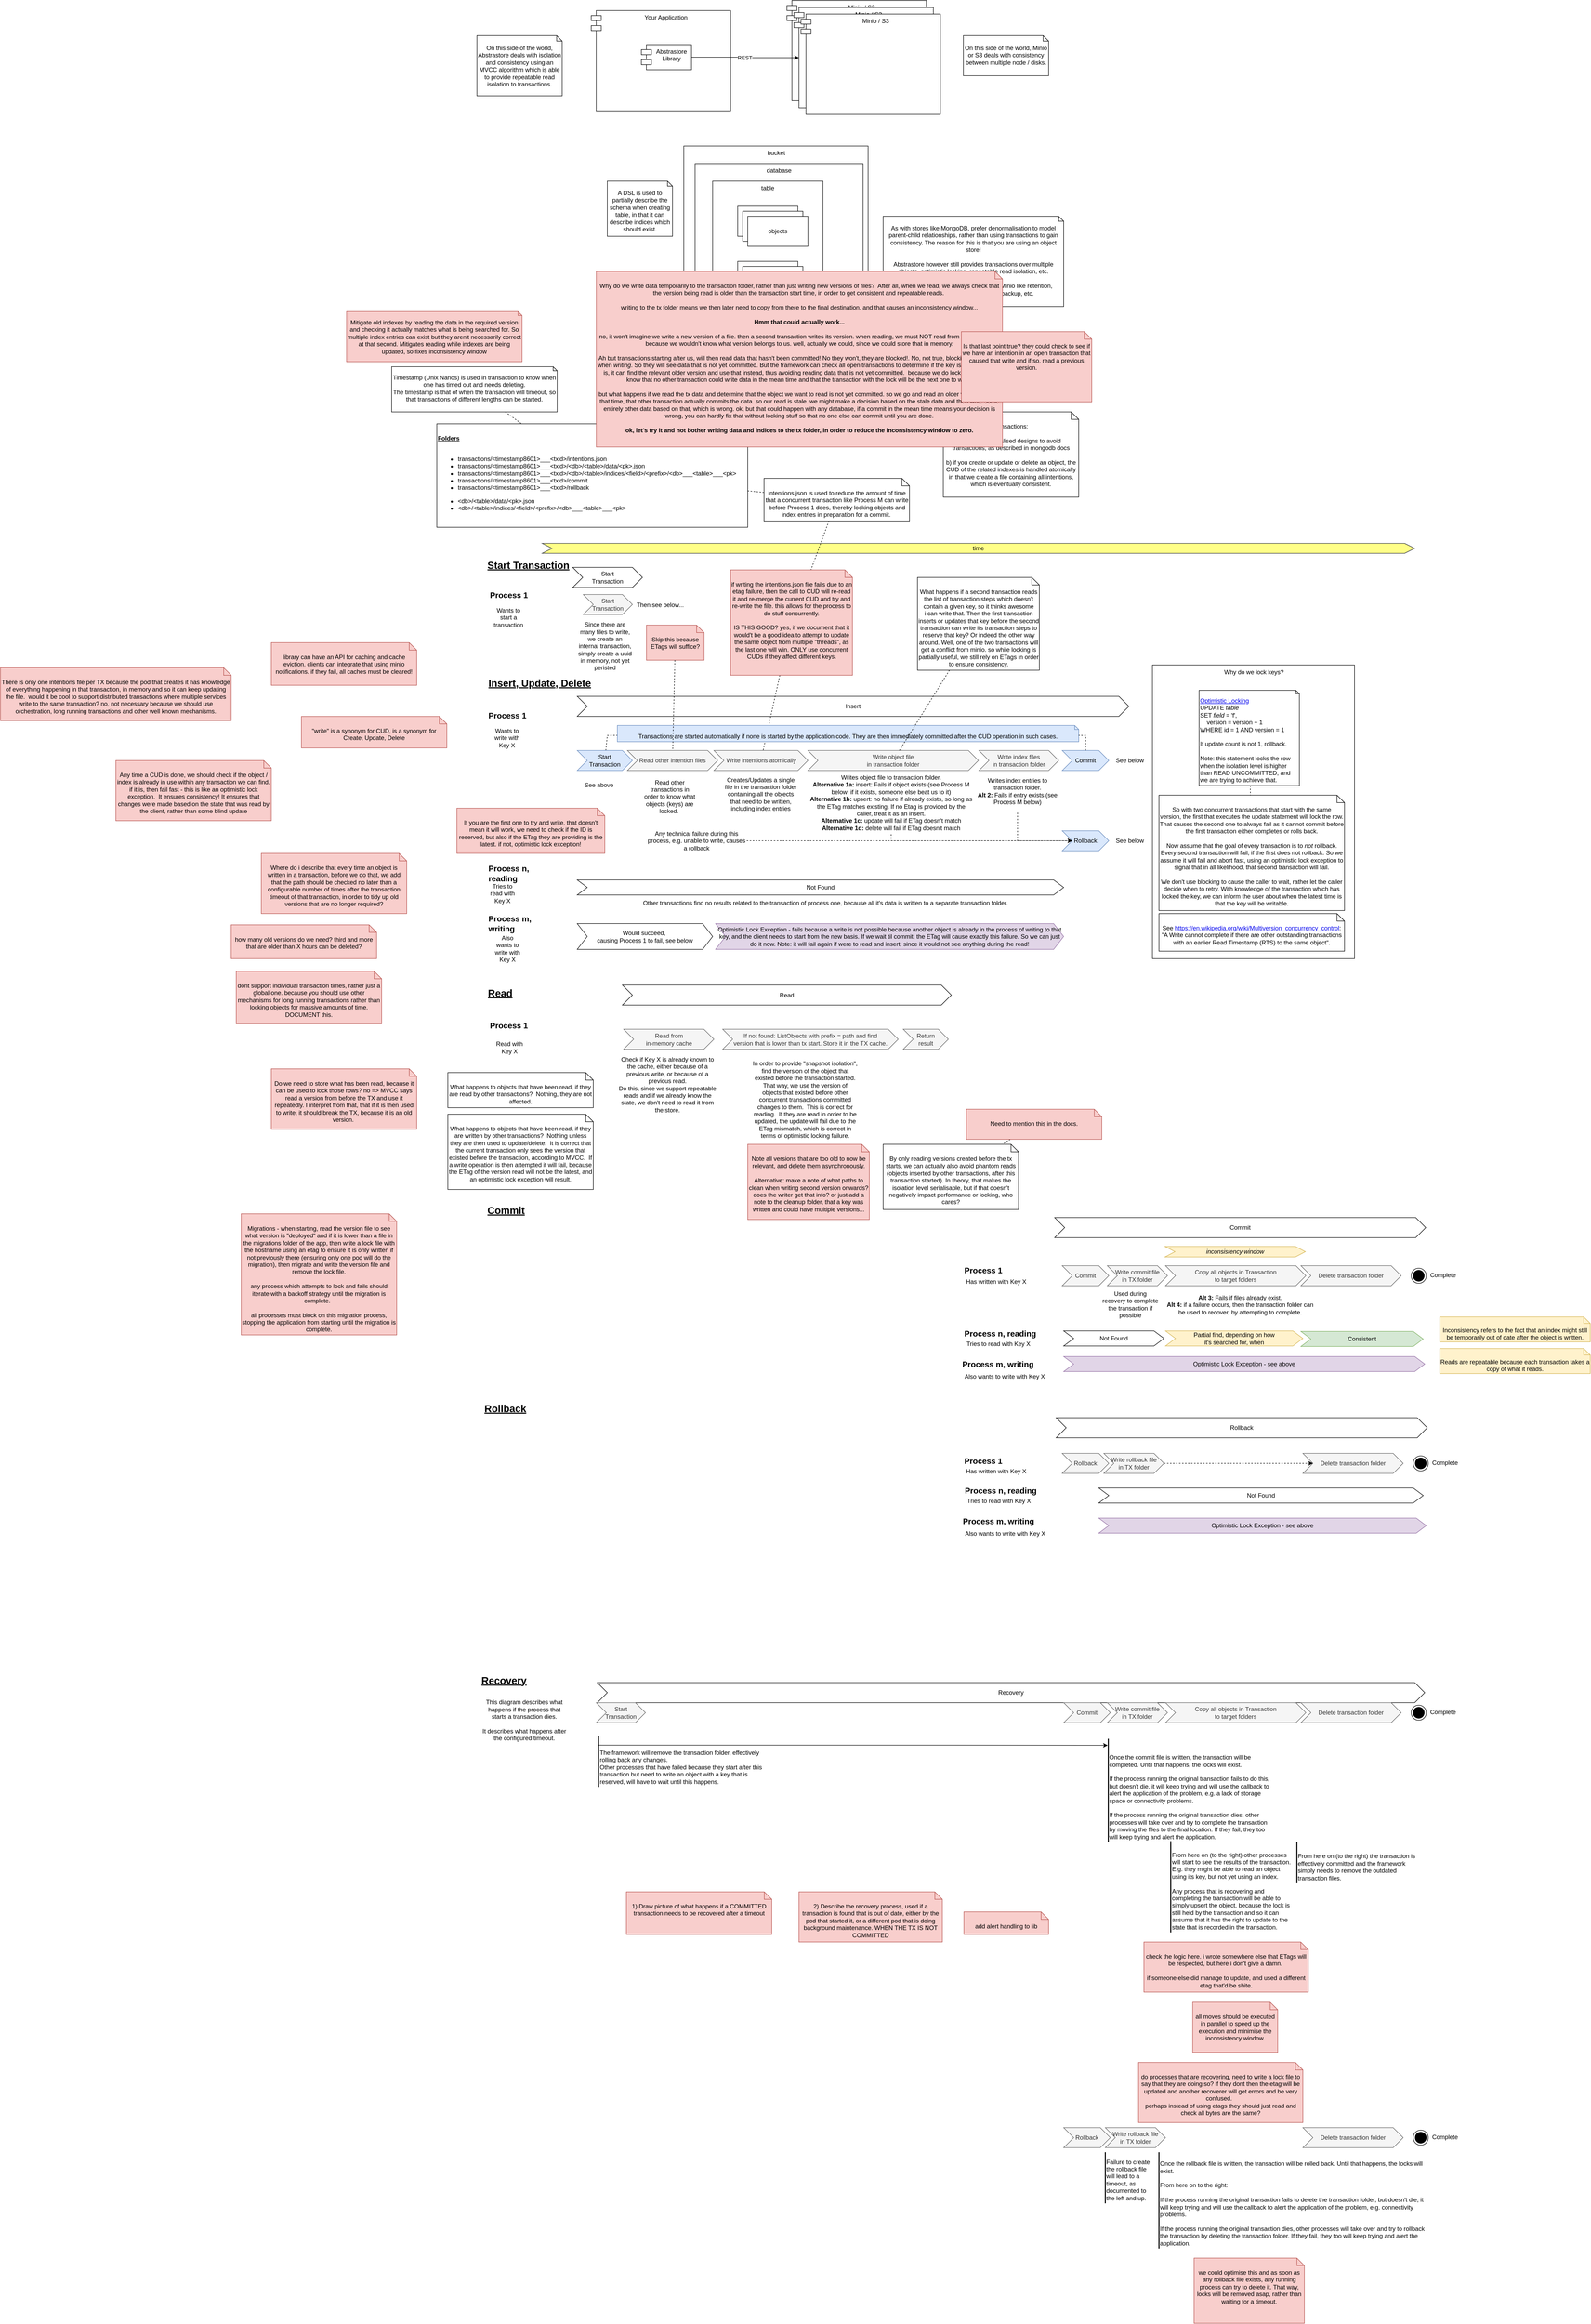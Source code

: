 <mxfile version="26.0.7">
  <diagram name="Page-1" id="Zd5h04fM4v0t592Zn4om">
    <mxGraphModel dx="3034" dy="1154" grid="1" gridSize="10" guides="1" tooltips="1" connect="1" arrows="1" fold="1" page="0" pageScale="1" pageWidth="827" pageHeight="1169" math="0" shadow="0">
      <root>
        <mxCell id="0" />
        <mxCell id="1" parent="0" />
        <mxCell id="8gTCPd0678HFJd0iT-Pa-184" value="Why do we lock keys?" style="verticalLabelPosition=middle;verticalAlign=top;html=1;shape=mxgraph.basic.rect;fillColor2=none;strokeWidth=1;size=20;indent=5;labelPosition=center;align=center;" vertex="1" parent="1">
          <mxGeometry x="937" y="954.5" width="403" height="585.5" as="geometry" />
        </mxCell>
        <mxCell id="8gTCPd0678HFJd0iT-Pa-1" value="bucket" style="rounded=0;whiteSpace=wrap;html=1;verticalAlign=top;" vertex="1" parent="1">
          <mxGeometry x="2.5" y="-80" width="367.5" height="390" as="geometry" />
        </mxCell>
        <mxCell id="_BPiIGnPzIFbj7_7w4_a-9" value="database" style="rounded=0;whiteSpace=wrap;html=1;verticalAlign=top;" parent="1" vertex="1">
          <mxGeometry x="25" y="-45" width="335" height="335" as="geometry" />
        </mxCell>
        <mxCell id="_BPiIGnPzIFbj7_7w4_a-3" value="table" style="rounded=0;whiteSpace=wrap;html=1;verticalAlign=top;" parent="1" vertex="1">
          <mxGeometry x="60" y="-10" width="220" height="250" as="geometry" />
        </mxCell>
        <mxCell id="_BPiIGnPzIFbj7_7w4_a-1" value="objects" style="rounded=0;whiteSpace=wrap;html=1;" parent="1" vertex="1">
          <mxGeometry x="110" y="40" width="120" height="60" as="geometry" />
        </mxCell>
        <mxCell id="_BPiIGnPzIFbj7_7w4_a-2" value="index-&amp;lt;name&amp;gt;" style="rounded=0;whiteSpace=wrap;html=1;" parent="1" vertex="1">
          <mxGeometry x="110" y="150" width="120" height="60" as="geometry" />
        </mxCell>
        <mxCell id="_BPiIGnPzIFbj7_7w4_a-6" value="index-&amp;lt;name&amp;gt;" style="rounded=0;whiteSpace=wrap;html=1;" parent="1" vertex="1">
          <mxGeometry x="120" y="160" width="120" height="60" as="geometry" />
        </mxCell>
        <mxCell id="_BPiIGnPzIFbj7_7w4_a-7" value="index-&amp;lt;name&amp;gt;" style="rounded=0;whiteSpace=wrap;html=1;" parent="1" vertex="1">
          <mxGeometry x="130" y="170" width="120" height="60" as="geometry" />
        </mxCell>
        <mxCell id="_BPiIGnPzIFbj7_7w4_a-8" value="A DSL is used to partially describe the schema when creating table, in that it can describe indices which should exist." style="shape=note2;boundedLbl=1;whiteSpace=wrap;html=1;size=10;verticalAlign=top;align=center;" parent="1" vertex="1">
          <mxGeometry x="-150" y="-10" width="130" height="110" as="geometry" />
        </mxCell>
        <mxCell id="_BPiIGnPzIFbj7_7w4_a-11" value="library can have an API for caching and cache eviction. clients can integrate that using minio notifications. if they fail, all caches must be cleared!" style="shape=note2;boundedLbl=1;whiteSpace=wrap;html=1;size=15;verticalAlign=top;align=center;fillColor=#f8cecc;strokeColor=#b85450;" parent="1" vertex="1">
          <mxGeometry x="-820" y="910" width="290" height="85" as="geometry" />
        </mxCell>
        <mxCell id="_BPiIGnPzIFbj7_7w4_a-14" value="transactions:&lt;div&gt;&lt;br&gt;&lt;/div&gt;&lt;div&gt;a) use denormalised designs to avoid transactions, as described in mongodb docs&lt;/div&gt;&lt;div&gt;&lt;br&gt;&lt;/div&gt;&lt;div&gt;b) if you create or update or delete an object, the CUD of the related indexes is handled atomically in that we create a file containing all intentions, which is eventually consistent.&lt;/div&gt;" style="shape=note2;boundedLbl=1;whiteSpace=wrap;html=1;size=15;verticalAlign=top;align=center;" parent="1" vertex="1">
          <mxGeometry x="520" y="450" width="270" height="170" as="geometry" />
        </mxCell>
        <mxCell id="8gTCPd0678HFJd0iT-Pa-2" value="objects" style="rounded=0;whiteSpace=wrap;html=1;" vertex="1" parent="1">
          <mxGeometry x="120" y="50" width="120" height="60" as="geometry" />
        </mxCell>
        <mxCell id="8gTCPd0678HFJd0iT-Pa-3" value="objects" style="rounded=0;whiteSpace=wrap;html=1;" vertex="1" parent="1">
          <mxGeometry x="130" y="60" width="120" height="60" as="geometry" />
        </mxCell>
        <mxCell id="8gTCPd0678HFJd0iT-Pa-6" value="time" style="shape=step;perimeter=stepPerimeter;whiteSpace=wrap;html=1;fixedSize=1;fillColor=#ffff88;strokeColor=#36393d;" vertex="1" parent="1">
          <mxGeometry x="-280" y="712" width="1740" height="20" as="geometry" />
        </mxCell>
        <mxCell id="8gTCPd0678HFJd0iT-Pa-78" style="rounded=0;orthogonalLoop=1;jettySize=auto;html=1;dashed=1;endArrow=none;startFill=0;" edge="1" parent="1" source="8gTCPd0678HFJd0iT-Pa-7" target="8gTCPd0678HFJd0iT-Pa-77">
          <mxGeometry relative="1" as="geometry">
            <Array as="points">
              <mxPoint x="-150" y="1095" />
            </Array>
          </mxGeometry>
        </mxCell>
        <mxCell id="8gTCPd0678HFJd0iT-Pa-7" value="Start&lt;div&gt;Transaction&lt;/div&gt;" style="shape=step;perimeter=stepPerimeter;whiteSpace=wrap;html=1;fixedSize=1;fillColor=#dae8fc;strokeColor=#6c8ebf;" vertex="1" parent="1">
          <mxGeometry x="-210" y="1125" width="110" height="40" as="geometry" />
        </mxCell>
        <mxCell id="8gTCPd0678HFJd0iT-Pa-8" value="Process 1" style="text;html=1;align=left;verticalAlign=middle;whiteSpace=wrap;rounded=0;fontStyle=1;fontSize=16;" vertex="1" parent="1">
          <mxGeometry x="-389" y="1040" width="110" height="30" as="geometry" />
        </mxCell>
        <mxCell id="8gTCPd0678HFJd0iT-Pa-9" value="Process n, reading" style="text;html=1;align=left;verticalAlign=middle;whiteSpace=wrap;rounded=0;fontStyle=1;fontSize=16;" vertex="1" parent="1">
          <mxGeometry x="-389" y="1355" width="110" height="30" as="geometry" />
        </mxCell>
        <mxCell id="8gTCPd0678HFJd0iT-Pa-10" value="Insert, Update, Delete" style="text;html=1;align=left;verticalAlign=middle;whiteSpace=wrap;rounded=0;fontStyle=5;fontSize=20;" vertex="1" parent="1">
          <mxGeometry x="-389" y="975" width="219" height="30" as="geometry" />
        </mxCell>
        <mxCell id="8gTCPd0678HFJd0iT-Pa-12" value="Process m, writing" style="text;html=1;align=left;verticalAlign=middle;whiteSpace=wrap;rounded=0;fontStyle=1;fontSize=16;" vertex="1" parent="1">
          <mxGeometry x="-389" y="1455" width="110" height="30" as="geometry" />
        </mxCell>
        <mxCell id="8gTCPd0678HFJd0iT-Pa-13" value="Tries to read with Key X" style="text;html=1;align=center;verticalAlign=middle;whiteSpace=wrap;rounded=0;" vertex="1" parent="1">
          <mxGeometry x="-389" y="1395" width="60" height="30" as="geometry" />
        </mxCell>
        <mxCell id="8gTCPd0678HFJd0iT-Pa-14" value="Wants to write with Key X" style="text;html=1;align=center;verticalAlign=middle;whiteSpace=wrap;rounded=0;" vertex="1" parent="1">
          <mxGeometry x="-380" y="1085" width="60" height="30" as="geometry" />
        </mxCell>
        <mxCell id="8gTCPd0678HFJd0iT-Pa-15" value="Insert" style="shape=step;perimeter=stepPerimeter;whiteSpace=wrap;html=1;fixedSize=1;" vertex="1" parent="1">
          <mxGeometry x="-210" y="1017" width="1100" height="40" as="geometry" />
        </mxCell>
        <mxCell id="8gTCPd0678HFJd0iT-Pa-17" value="Also wants to write with Key X" style="text;html=1;align=center;verticalAlign=middle;whiteSpace=wrap;rounded=0;" vertex="1" parent="1">
          <mxGeometry x="-379" y="1505" width="60" height="30" as="geometry" />
        </mxCell>
        <mxCell id="8gTCPd0678HFJd0iT-Pa-19" value="Write intentions atomically" style="shape=step;perimeter=stepPerimeter;whiteSpace=wrap;html=1;fixedSize=1;fillColor=#f5f5f5;fontColor=#333333;strokeColor=#666666;" vertex="1" parent="1">
          <mxGeometry x="62.5" y="1125" width="187.5" height="40" as="geometry" />
        </mxCell>
        <mxCell id="8gTCPd0678HFJd0iT-Pa-20" value="Creates/Updates a single file in the transaction folder containing all the objects that need to be written, including index entries" style="text;html=1;align=center;verticalAlign=middle;whiteSpace=wrap;rounded=0;" vertex="1" parent="1">
          <mxGeometry x="82.25" y="1169" width="148" height="86" as="geometry" />
        </mxCell>
        <mxCell id="8gTCPd0678HFJd0iT-Pa-21" value="&lt;b&gt;&lt;u&gt;Folders&lt;/u&gt;&lt;/b&gt;&lt;div&gt;&lt;br&gt;&lt;/div&gt;&lt;div&gt;&lt;ul&gt;&lt;li&gt;&lt;span style=&quot;background-color: transparent; color: light-dark(rgb(0, 0, 0), rgb(255, 255, 255));&quot;&gt;transactions/&amp;lt;timestamp8601&amp;gt;___&amp;lt;txid&amp;gt;/intentions.json&lt;/span&gt;&lt;/li&gt;&lt;li&gt;&lt;span style=&quot;background-color: transparent; color: light-dark(rgb(0, 0, 0), rgb(255, 255, 255));&quot;&gt;transactions/&amp;lt;timestamp8601&amp;gt;___&amp;lt;txid&amp;gt;/&amp;lt;db&amp;gt;/&amp;lt;table&amp;gt;/data/&amp;lt;pk&amp;gt;.json&lt;/span&gt;&lt;/li&gt;&lt;li&gt;&lt;span style=&quot;background-color: transparent; color: light-dark(rgb(0, 0, 0), rgb(255, 255, 255));&quot;&gt;transactions/&amp;lt;timestamp8601&amp;gt;___&amp;lt;txid&amp;gt;/&amp;lt;db&amp;gt;/&amp;lt;table&amp;gt;/indices/&amp;lt;field&amp;gt;/&amp;lt;prefix&amp;gt;/&amp;lt;db&amp;gt;___&amp;lt;table&amp;gt;___&amp;lt;pk&amp;gt;&lt;/span&gt;&lt;/li&gt;&lt;li&gt;transactions/&amp;lt;timestamp8601&amp;gt;___&amp;lt;txid&amp;gt;/commit&lt;/li&gt;&lt;li&gt;transactions/&amp;lt;timestamp8601&amp;gt;___&amp;lt;txid&amp;gt;/rollback&lt;/li&gt;&lt;/ul&gt;&lt;ul&gt;&lt;li&gt;&lt;span style=&quot;background-color: transparent; color: light-dark(rgb(0, 0, 0), rgb(255, 255, 255));&quot;&gt;&amp;lt;db&amp;gt;/&amp;lt;table&amp;gt;/data/&amp;lt;pk&amp;gt;.json&lt;/span&gt;&lt;/li&gt;&lt;li&gt;&amp;lt;db&amp;gt;/&amp;lt;table&amp;gt;/indices/&amp;lt;field&amp;gt;/&amp;lt;prefix&amp;gt;/&amp;lt;db&amp;gt;___&amp;lt;table&amp;gt;___&amp;lt;pk&amp;gt;&lt;/li&gt;&lt;/ul&gt;&lt;/div&gt;" style="shape=note2;boundedLbl=1;whiteSpace=wrap;html=1;size=15;verticalAlign=top;align=left;" vertex="1" parent="1">
          <mxGeometry x="-490" y="473.75" width="620" height="206.25" as="geometry" />
        </mxCell>
        <mxCell id="8gTCPd0678HFJd0iT-Pa-23" value="Write object file&lt;div&gt;in transaction folder&lt;/div&gt;" style="shape=step;perimeter=stepPerimeter;whiteSpace=wrap;html=1;fixedSize=1;fillColor=#f5f5f5;fontColor=#333333;strokeColor=#666666;" vertex="1" parent="1">
          <mxGeometry x="250" y="1125" width="340" height="40" as="geometry" />
        </mxCell>
        <mxCell id="8gTCPd0678HFJd0iT-Pa-44" style="edgeStyle=orthogonalEdgeStyle;rounded=0;orthogonalLoop=1;jettySize=auto;html=1;entryX=0;entryY=0.5;entryDx=0;entryDy=0;dashed=1;exitX=0.5;exitY=1;exitDx=0;exitDy=0;" edge="1" parent="1" source="8gTCPd0678HFJd0iT-Pa-25" target="8gTCPd0678HFJd0iT-Pa-53">
          <mxGeometry relative="1" as="geometry">
            <Array as="points">
              <mxPoint x="416" y="1305" />
            </Array>
          </mxGeometry>
        </mxCell>
        <mxCell id="8gTCPd0678HFJd0iT-Pa-25" value="Writes object file to transaction folder.&lt;div&gt;&lt;div&gt;&lt;b&gt;Alternative 1a: &lt;/b&gt;insert:&amp;nbsp;Fails if object exists (see Process M below; if it exists, someone else beat us to it&lt;span style=&quot;background-color: transparent; color: light-dark(rgb(0, 0, 0), rgb(255, 255, 255));&quot;&gt;)&lt;/span&gt;&lt;/div&gt;&lt;/div&gt;&lt;div&gt;&lt;span style=&quot;background-color: transparent; color: light-dark(rgb(0, 0, 0), rgb(255, 255, 255));&quot;&gt;&lt;b&gt;Alternative 1b: &lt;/b&gt;upsert: no failure if already exists, so long as the ETag matches existing. If no Etag is provided by the caller, treat it as an insert.&lt;/span&gt;&lt;/div&gt;&lt;div&gt;&lt;span style=&quot;background-color: transparent; color: light-dark(rgb(0, 0, 0), rgb(255, 255, 255));&quot;&gt;&lt;b&gt;Alternative 1c:&lt;/b&gt;&amp;nbsp;update will fail if ETag doesn&#39;t match&lt;/span&gt;&lt;/div&gt;&lt;div&gt;&lt;span style=&quot;background-color: transparent; color: light-dark(rgb(0, 0, 0), rgb(255, 255, 255));&quot;&gt;&lt;b&gt;Alternative 1d: &lt;/b&gt;delete will fail if ETag doesn&#39;t match&lt;/span&gt;&lt;/div&gt;" style="text;html=1;align=center;verticalAlign=middle;whiteSpace=wrap;rounded=0;" vertex="1" parent="1">
          <mxGeometry x="252" y="1166" width="328" height="126" as="geometry" />
        </mxCell>
        <mxCell id="8gTCPd0678HFJd0iT-Pa-27" value="Write index files&lt;div&gt;in transaction folder&lt;/div&gt;" style="shape=step;perimeter=stepPerimeter;whiteSpace=wrap;html=1;fixedSize=1;fillColor=#f5f5f5;fontColor=#333333;strokeColor=#666666;" vertex="1" parent="1">
          <mxGeometry x="591" y="1125" width="159" height="40" as="geometry" />
        </mxCell>
        <mxCell id="8gTCPd0678HFJd0iT-Pa-29" value="See above" style="text;html=1;align=center;verticalAlign=middle;whiteSpace=wrap;rounded=0;" vertex="1" parent="1">
          <mxGeometry x="-221" y="1179" width="109" height="30" as="geometry" />
        </mxCell>
        <mxCell id="8gTCPd0678HFJd0iT-Pa-41" value="Writes index entries to transaction folder.&lt;div&gt;&lt;b&gt;Alt 2:&amp;nbsp;&lt;/b&gt;Fails if entry exists (see Process M below)&lt;/div&gt;" style="text;html=1;align=center;verticalAlign=middle;whiteSpace=wrap;rounded=0;" vertex="1" parent="1">
          <mxGeometry x="579" y="1163" width="178" height="86" as="geometry" />
        </mxCell>
        <mxCell id="8gTCPd0678HFJd0iT-Pa-45" style="edgeStyle=orthogonalEdgeStyle;rounded=0;orthogonalLoop=1;jettySize=auto;html=1;entryX=0;entryY=0.5;entryDx=0;entryDy=0;dashed=1;exitX=0.5;exitY=1;exitDx=0;exitDy=0;" edge="1" parent="1" source="8gTCPd0678HFJd0iT-Pa-41" target="8gTCPd0678HFJd0iT-Pa-53">
          <mxGeometry relative="1" as="geometry">
            <mxPoint x="510" y="1255" as="sourcePoint" />
            <mxPoint x="1170" y="1175" as="targetPoint" />
            <Array as="points">
              <mxPoint x="668" y="1305" />
            </Array>
          </mxGeometry>
        </mxCell>
        <mxCell id="8gTCPd0678HFJd0iT-Pa-51" style="rounded=0;orthogonalLoop=1;jettySize=auto;html=1;dashed=1;endArrow=none;startFill=0;" edge="1" parent="1" source="8gTCPd0678HFJd0iT-Pa-50" target="8gTCPd0678HFJd0iT-Pa-21">
          <mxGeometry relative="1" as="geometry" />
        </mxCell>
        <mxCell id="8gTCPd0678HFJd0iT-Pa-50" value="Timestamp (Unix Nanos) is used in transaction to know when one has timed out and needs deleting.&lt;div&gt;The timestamp is that of when the transaction will timeout, so that transactions of different lengths can be started.&lt;/div&gt;" style="shape=note2;boundedLbl=1;whiteSpace=wrap;html=1;size=8;verticalAlign=top;align=center;" vertex="1" parent="1">
          <mxGeometry x="-580" y="360" width="330" height="90" as="geometry" />
        </mxCell>
        <mxCell id="8gTCPd0678HFJd0iT-Pa-52" value="Commit" style="shape=step;perimeter=stepPerimeter;whiteSpace=wrap;html=1;fixedSize=1;fillColor=#dae8fc;strokeColor=#6c8ebf;" vertex="1" parent="1">
          <mxGeometry x="757" y="1125" width="93" height="40" as="geometry" />
        </mxCell>
        <mxCell id="8gTCPd0678HFJd0iT-Pa-53" value="Rollback" style="shape=step;perimeter=stepPerimeter;whiteSpace=wrap;html=1;fixedSize=1;fillColor=#dae8fc;strokeColor=#6c8ebf;" vertex="1" parent="1">
          <mxGeometry x="757" y="1285" width="93" height="40" as="geometry" />
        </mxCell>
        <mxCell id="8gTCPd0678HFJd0iT-Pa-59" value="Any time a CUD is done, we should check if the object / index is already in use within any transaction we can find. if it is, then fail fast - this is like an optimistic lock exception.&amp;nbsp; It ensures consistency! It ensures that changes were made based on the state that was read by the client, rather than some blind update" style="shape=note2;boundedLbl=1;whiteSpace=wrap;html=1;size=15;verticalAlign=top;align=center;fillColor=#f8cecc;strokeColor=#b85450;" vertex="1" parent="1">
          <mxGeometry x="-1130" y="1145" width="310" height="120" as="geometry" />
        </mxCell>
        <mxCell id="8gTCPd0678HFJd0iT-Pa-60" value="Not Found" style="shape=step;perimeter=stepPerimeter;whiteSpace=wrap;html=1;fixedSize=1;" vertex="1" parent="1">
          <mxGeometry x="-210" y="1383" width="970" height="30" as="geometry" />
        </mxCell>
        <mxCell id="8gTCPd0678HFJd0iT-Pa-65" value="Would succeed,&amp;nbsp;&lt;div&gt;causing Process 1 to fail, see below&lt;/div&gt;" style="shape=step;perimeter=stepPerimeter;whiteSpace=wrap;html=1;fixedSize=1;" vertex="1" parent="1">
          <mxGeometry x="-210" y="1470" width="270" height="51.5" as="geometry" />
        </mxCell>
        <mxCell id="8gTCPd0678HFJd0iT-Pa-66" value="1) Draw picture of what happens if a COMMITTED transaction needs to be recovered after a timeout" style="shape=note2;boundedLbl=1;whiteSpace=wrap;html=1;size=15;verticalAlign=top;align=center;fillColor=#f8cecc;strokeColor=#b85450;" vertex="1" parent="1">
          <mxGeometry x="-112" y="3400" width="290" height="85" as="geometry" />
        </mxCell>
        <mxCell id="8gTCPd0678HFJd0iT-Pa-67" value="Any technical failure during this process, e.g. unable to write, causes a rollback" style="text;html=1;align=center;verticalAlign=middle;whiteSpace=wrap;rounded=0;" vertex="1" parent="1">
          <mxGeometry x="-72" y="1262" width="200" height="86" as="geometry" />
        </mxCell>
        <mxCell id="8gTCPd0678HFJd0iT-Pa-68" style="edgeStyle=orthogonalEdgeStyle;rounded=0;orthogonalLoop=1;jettySize=auto;html=1;entryX=0;entryY=0.5;entryDx=0;entryDy=0;dashed=1;exitX=1;exitY=0.5;exitDx=0;exitDy=0;" edge="1" parent="1" source="8gTCPd0678HFJd0iT-Pa-67" target="8gTCPd0678HFJd0iT-Pa-53">
          <mxGeometry relative="1" as="geometry">
            <mxPoint x="426" y="1265" as="sourcePoint" />
            <mxPoint x="780" y="1315" as="targetPoint" />
          </mxGeometry>
        </mxCell>
        <mxCell id="8gTCPd0678HFJd0iT-Pa-70" style="rounded=0;orthogonalLoop=1;jettySize=auto;html=1;dashed=1;endArrow=none;startFill=0;" edge="1" parent="1" source="8gTCPd0678HFJd0iT-Pa-209" target="8gTCPd0678HFJd0iT-Pa-19">
          <mxGeometry relative="1" as="geometry" />
        </mxCell>
        <mxCell id="8gTCPd0678HFJd0iT-Pa-69" value="&lt;span style=&quot;text-align: left;&quot;&gt;intentions.json is used&amp;nbsp;&lt;/span&gt;to reduce the amount of time that a concurrent transaction like Process M can write before Process 1 does, thereby locking objects and index entries in preparation for a commit.&amp;nbsp;" style="shape=note2;boundedLbl=1;whiteSpace=wrap;html=1;size=15;verticalAlign=top;align=center;" vertex="1" parent="1">
          <mxGeometry x="162.5" y="582.5" width="290" height="85" as="geometry" />
        </mxCell>
        <mxCell id="8gTCPd0678HFJd0iT-Pa-71" style="rounded=0;orthogonalLoop=1;jettySize=auto;html=1;dashed=1;endArrow=none;startFill=0;" edge="1" parent="1" source="8gTCPd0678HFJd0iT-Pa-69" target="8gTCPd0678HFJd0iT-Pa-21">
          <mxGeometry relative="1" as="geometry">
            <mxPoint x="293" y="678" as="sourcePoint" />
            <mxPoint x="168" y="900" as="targetPoint" />
          </mxGeometry>
        </mxCell>
        <mxCell id="8gTCPd0678HFJd0iT-Pa-73" value="Optimistic Lock Exception - fails because a write is not possible because another object is already in the process of writing to that key, and the client needs to start from the new basis. If we wait til commit, the ETag will cause exactly this failure. So we can just do it now.&amp;nbsp;&lt;span style=&quot;background-color: transparent; color: light-dark(rgb(0, 0, 0), rgb(255, 255, 255));&quot;&gt;Note: it will fail again if were to read and insert, since it would not see anything during the read!&lt;/span&gt;" style="shape=step;perimeter=stepPerimeter;whiteSpace=wrap;html=1;fixedSize=1;fillColor=#e1d5e7;strokeColor=#9673a6;" vertex="1" parent="1">
          <mxGeometry x="65.75" y="1470" width="694.25" height="51.5" as="geometry" />
        </mxCell>
        <mxCell id="8gTCPd0678HFJd0iT-Pa-74" value="There is only one intentions file per TX because the pod that creates it has knowledge of everything happening in that transaction, in memory and so it can keep updating the file.&amp;nbsp; would it be cool to support distributed transactions where multiple services write to the same transaction? no, not necessary because we should use orchestration, long running transactions and other well known mechanisms." style="shape=note2;boundedLbl=1;whiteSpace=wrap;html=1;size=15;verticalAlign=top;align=center;fillColor=#f8cecc;strokeColor=#b85450;" vertex="1" parent="1">
          <mxGeometry x="-1360" y="960" width="460" height="105.5" as="geometry" />
        </mxCell>
        <mxCell id="8gTCPd0678HFJd0iT-Pa-75" value="Read other intention files" style="shape=step;perimeter=stepPerimeter;whiteSpace=wrap;html=1;fixedSize=1;fillColor=#f5f5f5;fontColor=#333333;strokeColor=#666666;" vertex="1" parent="1">
          <mxGeometry x="-110" y="1125" width="180" height="40" as="geometry" />
        </mxCell>
        <mxCell id="8gTCPd0678HFJd0iT-Pa-76" value="Read other transactions in order to know what objects (keys) are locked.&amp;nbsp;" style="text;html=1;align=center;verticalAlign=middle;whiteSpace=wrap;rounded=0;" vertex="1" parent="1">
          <mxGeometry x="-80" y="1202" width="109" height="30" as="geometry" />
        </mxCell>
        <mxCell id="8gTCPd0678HFJd0iT-Pa-77" value="Transactions are started automatically if none is started by the application code. They are then immediately committed after the CUD operation in such cases." style="shape=note2;boundedLbl=1;whiteSpace=wrap;html=1;size=8;verticalAlign=top;align=center;fillColor=#dae8fc;strokeColor=#6c8ebf;" vertex="1" parent="1">
          <mxGeometry x="-130" y="1075" width="920" height="32.5" as="geometry" />
        </mxCell>
        <mxCell id="8gTCPd0678HFJd0iT-Pa-79" style="rounded=0;orthogonalLoop=1;jettySize=auto;html=1;dashed=1;endArrow=none;startFill=0;exitX=0.5;exitY=0;exitDx=0;exitDy=0;" edge="1" parent="1" source="8gTCPd0678HFJd0iT-Pa-52" target="8gTCPd0678HFJd0iT-Pa-77">
          <mxGeometry relative="1" as="geometry">
            <mxPoint x="-143" y="1135" as="sourcePoint" />
            <mxPoint x="-120" y="1105" as="targetPoint" />
            <Array as="points">
              <mxPoint x="804" y="1095" />
            </Array>
          </mxGeometry>
        </mxCell>
        <mxCell id="8gTCPd0678HFJd0iT-Pa-80" value="inconsistency window" style="shape=step;perimeter=stepPerimeter;whiteSpace=wrap;html=1;fixedSize=1;fillColor=#fff2cc;strokeColor=#d6b656;fontStyle=2" vertex="1" parent="1">
          <mxGeometry x="962" y="2113.5" width="280" height="21" as="geometry" />
        </mxCell>
        <mxCell id="8gTCPd0678HFJd0iT-Pa-81" value="Copy all objects in Transaction&lt;div&gt;to target folders&lt;/div&gt;" style="shape=step;perimeter=stepPerimeter;whiteSpace=wrap;html=1;fixedSize=1;fillColor=#f5f5f5;fontColor=#333333;strokeColor=#666666;" vertex="1" parent="1">
          <mxGeometry x="963" y="2152" width="280" height="40" as="geometry" />
        </mxCell>
        <mxCell id="8gTCPd0678HFJd0iT-Pa-82" value="Delete transaction folder" style="shape=step;perimeter=stepPerimeter;whiteSpace=wrap;html=1;fixedSize=1;fillColor=#f5f5f5;fontColor=#333333;strokeColor=#666666;" vertex="1" parent="1">
          <mxGeometry x="1233" y="2152" width="200" height="40" as="geometry" />
        </mxCell>
        <mxCell id="8gTCPd0678HFJd0iT-Pa-83" value="" style="ellipse;html=1;shape=endState;fillColor=strokeColor;" vertex="1" parent="1">
          <mxGeometry x="1453" y="2157" width="30" height="30" as="geometry" />
        </mxCell>
        <mxCell id="8gTCPd0678HFJd0iT-Pa-84" value="&lt;div&gt;&lt;b&gt;Alt 3:&amp;nbsp;&lt;/b&gt;Fails if files already exist.&lt;/div&gt;&lt;div&gt;&lt;b&gt;Alt 4:&lt;/b&gt;&amp;nbsp;if a failure occurs, then the transaction folder can be used to recover, by attempting to complete.&lt;/div&gt;" style="text;html=1;align=center;verticalAlign=middle;whiteSpace=wrap;rounded=0;" vertex="1" parent="1">
          <mxGeometry x="962" y="2187" width="300" height="86" as="geometry" />
        </mxCell>
        <mxCell id="8gTCPd0678HFJd0iT-Pa-85" value="Commit" style="shape=step;perimeter=stepPerimeter;whiteSpace=wrap;html=1;fixedSize=1;fillColor=#f5f5f5;strokeColor=#666666;fontColor=#333333;" vertex="1" parent="1">
          <mxGeometry x="757" y="2152" width="93" height="40" as="geometry" />
        </mxCell>
        <mxCell id="8gTCPd0678HFJd0iT-Pa-163" style="edgeStyle=orthogonalEdgeStyle;rounded=0;orthogonalLoop=1;jettySize=auto;html=1;entryX=0;entryY=0.5;entryDx=0;entryDy=0;dashed=1;exitX=1;exitY=0.5;exitDx=0;exitDy=0;" edge="1" parent="1" source="8gTCPd0678HFJd0iT-Pa-206" target="8gTCPd0678HFJd0iT-Pa-159">
          <mxGeometry relative="1" as="geometry">
            <mxPoint x="1060" y="2530" as="sourcePoint" />
          </mxGeometry>
        </mxCell>
        <mxCell id="8gTCPd0678HFJd0iT-Pa-87" value="Rollback" style="shape=step;perimeter=stepPerimeter;whiteSpace=wrap;html=1;fixedSize=1;fillColor=#f5f5f5;fontColor=#333333;strokeColor=#666666;" vertex="1" parent="1">
          <mxGeometry x="757" y="2526" width="93" height="40" as="geometry" />
        </mxCell>
        <mxCell id="8gTCPd0678HFJd0iT-Pa-88" value="Write commit file&lt;div&gt;in TX folder&lt;/div&gt;" style="shape=step;perimeter=stepPerimeter;whiteSpace=wrap;html=1;fixedSize=1;fillColor=#f5f5f5;fontColor=#333333;strokeColor=#666666;" vertex="1" parent="1">
          <mxGeometry x="847" y="2152" width="120" height="40" as="geometry" />
        </mxCell>
        <mxCell id="8gTCPd0678HFJd0iT-Pa-89" value="Used during recovery to&amp;nbsp;&lt;span style=&quot;background-color: transparent; color: light-dark(rgb(0, 0, 0), rgb(255, 255, 255));&quot;&gt;complete the transaction&amp;nbsp;&lt;/span&gt;&lt;span style=&quot;background-color: transparent; color: light-dark(rgb(0, 0, 0), rgb(255, 255, 255));&quot;&gt;if possible&lt;/span&gt;" style="text;html=1;align=center;verticalAlign=middle;whiteSpace=wrap;rounded=0;" vertex="1" parent="1">
          <mxGeometry x="836" y="2186" width="114" height="86" as="geometry" />
        </mxCell>
        <mxCell id="8gTCPd0678HFJd0iT-Pa-90" value="Partial find, depending on how&lt;div&gt;it&#39;s searched for, when&lt;/div&gt;" style="shape=step;perimeter=stepPerimeter;whiteSpace=wrap;html=1;fixedSize=1;fillColor=#fff2cc;strokeColor=#d6b656;" vertex="1" parent="1">
          <mxGeometry x="963" y="2282" width="274" height="30" as="geometry" />
        </mxCell>
        <mxCell id="8gTCPd0678HFJd0iT-Pa-91" value="Consistent" style="shape=step;perimeter=stepPerimeter;whiteSpace=wrap;html=1;fixedSize=1;fillColor=#d5e8d4;strokeColor=#82b366;" vertex="1" parent="1">
          <mxGeometry x="1233" y="2283" width="244" height="30" as="geometry" />
        </mxCell>
        <mxCell id="8gTCPd0678HFJd0iT-Pa-92" value="Not Found" style="shape=step;perimeter=stepPerimeter;whiteSpace=wrap;html=1;fixedSize=1;" vertex="1" parent="1">
          <mxGeometry x="830" y="2595" width="647" height="30" as="geometry" />
        </mxCell>
        <mxCell id="8gTCPd0678HFJd0iT-Pa-94" value="See below" style="text;html=1;align=center;verticalAlign=middle;whiteSpace=wrap;rounded=0;" vertex="1" parent="1">
          <mxGeometry x="847" y="1130" width="90" height="30" as="geometry" />
        </mxCell>
        <mxCell id="8gTCPd0678HFJd0iT-Pa-95" value="See below" style="text;html=1;align=center;verticalAlign=middle;whiteSpace=wrap;rounded=0;" vertex="1" parent="1">
          <mxGeometry x="847" y="1290" width="90" height="30" as="geometry" />
        </mxCell>
        <mxCell id="8gTCPd0678HFJd0iT-Pa-96" value="Process n, reading" style="text;html=1;align=left;verticalAlign=middle;whiteSpace=wrap;rounded=0;fontStyle=1;fontSize=16;" vertex="1" parent="1">
          <mxGeometry x="560" y="2272" width="160" height="30" as="geometry" />
        </mxCell>
        <mxCell id="8gTCPd0678HFJd0iT-Pa-97" value="Process m, writing" style="text;html=1;align=left;verticalAlign=middle;whiteSpace=wrap;rounded=0;fontStyle=1;fontSize=16;" vertex="1" parent="1">
          <mxGeometry x="556" y="2333" width="164" height="30" as="geometry" />
        </mxCell>
        <mxCell id="8gTCPd0678HFJd0iT-Pa-98" value="Tries to read with Key X" style="text;html=1;align=center;verticalAlign=middle;whiteSpace=wrap;rounded=0;" vertex="1" parent="1">
          <mxGeometry x="560" y="2293" width="140" height="30" as="geometry" />
        </mxCell>
        <mxCell id="8gTCPd0678HFJd0iT-Pa-99" value="Also wants to write with Key X" style="text;html=1;align=center;verticalAlign=middle;whiteSpace=wrap;rounded=0;" vertex="1" parent="1">
          <mxGeometry x="558" y="2358" width="169" height="30" as="geometry" />
        </mxCell>
        <mxCell id="8gTCPd0678HFJd0iT-Pa-100" value="Process 1" style="text;html=1;align=left;verticalAlign=middle;whiteSpace=wrap;rounded=0;fontStyle=1;fontSize=16;" vertex="1" parent="1">
          <mxGeometry x="560" y="2146" width="110" height="30" as="geometry" />
        </mxCell>
        <mxCell id="8gTCPd0678HFJd0iT-Pa-101" value="Commit" style="text;html=1;align=left;verticalAlign=middle;whiteSpace=wrap;rounded=0;fontStyle=5;fontSize=20;" vertex="1" parent="1">
          <mxGeometry x="-391" y="2026" width="219" height="30" as="geometry" />
        </mxCell>
        <mxCell id="8gTCPd0678HFJd0iT-Pa-102" value="Has written with Key X" style="text;html=1;align=center;verticalAlign=middle;whiteSpace=wrap;rounded=0;" vertex="1" parent="1">
          <mxGeometry x="560" y="2169" width="131" height="30" as="geometry" />
        </mxCell>
        <mxCell id="8gTCPd0678HFJd0iT-Pa-106" value="Start&lt;div&gt;Transaction&lt;/div&gt;" style="shape=step;perimeter=stepPerimeter;whiteSpace=wrap;html=1;fixedSize=1;fillColor=#f5f5f5;strokeColor=#666666;fontColor=#333333;" vertex="1" parent="1">
          <mxGeometry x="-198" y="814" width="98" height="40" as="geometry" />
        </mxCell>
        <mxCell id="8gTCPd0678HFJd0iT-Pa-107" value="Since there are many files to write, we create an internal transaction, simply create a uuid in memory, not yet peristed" style="text;html=1;align=center;verticalAlign=middle;whiteSpace=wrap;rounded=0;" vertex="1" parent="1">
          <mxGeometry x="-209" y="902" width="109" height="30" as="geometry" />
        </mxCell>
        <mxCell id="8gTCPd0678HFJd0iT-Pa-108" value="Start Transaction" style="text;html=1;align=left;verticalAlign=middle;whiteSpace=wrap;rounded=0;fontStyle=5;fontSize=20;" vertex="1" parent="1">
          <mxGeometry x="-391" y="740" width="219" height="30" as="geometry" />
        </mxCell>
        <mxCell id="8gTCPd0678HFJd0iT-Pa-109" value="Process 1" style="text;html=1;align=left;verticalAlign=middle;whiteSpace=wrap;rounded=0;fontStyle=1;fontSize=16;" vertex="1" parent="1">
          <mxGeometry x="-386" y="800" width="110" height="30" as="geometry" />
        </mxCell>
        <mxCell id="8gTCPd0678HFJd0iT-Pa-110" value="Wants to start a transaction" style="text;html=1;align=center;verticalAlign=middle;whiteSpace=wrap;rounded=0;" vertex="1" parent="1">
          <mxGeometry x="-377" y="845" width="60" height="30" as="geometry" />
        </mxCell>
        <mxCell id="8gTCPd0678HFJd0iT-Pa-111" value="Then see below..." style="text;html=1;align=center;verticalAlign=middle;whiteSpace=wrap;rounded=0;" vertex="1" parent="1">
          <mxGeometry x="-99.5" y="820" width="109" height="30" as="geometry" />
        </mxCell>
        <mxCell id="8gTCPd0678HFJd0iT-Pa-112" value="Commit" style="shape=step;perimeter=stepPerimeter;whiteSpace=wrap;html=1;fixedSize=1;" vertex="1" parent="1">
          <mxGeometry x="742" y="2056" width="740" height="40" as="geometry" />
        </mxCell>
        <mxCell id="8gTCPd0678HFJd0iT-Pa-113" value="Start&lt;div&gt;Transaction&lt;/div&gt;" style="shape=step;perimeter=stepPerimeter;whiteSpace=wrap;html=1;fixedSize=1;" vertex="1" parent="1">
          <mxGeometry x="-219" y="760" width="139" height="40" as="geometry" />
        </mxCell>
        <mxCell id="8gTCPd0678HFJd0iT-Pa-114" value="Recovery" style="shape=step;perimeter=stepPerimeter;whiteSpace=wrap;html=1;fixedSize=1;" vertex="1" parent="1">
          <mxGeometry x="-170" y="2983" width="1650" height="40" as="geometry" />
        </mxCell>
        <mxCell id="8gTCPd0678HFJd0iT-Pa-115" value="2) Describe the recovery process, used if a transaction is found that is out of date, either by the pod that started it, or a different pod that is doing background maintenance. WHEN THE TX IS NOT COMMITTED" style="shape=note2;boundedLbl=1;whiteSpace=wrap;html=1;size=15;verticalAlign=top;align=center;fillColor=#f8cecc;strokeColor=#b85450;" vertex="1" parent="1">
          <mxGeometry x="232.13" y="3400" width="286" height="100" as="geometry" />
        </mxCell>
        <mxCell id="8gTCPd0678HFJd0iT-Pa-116" value="Read" style="shape=step;perimeter=stepPerimeter;whiteSpace=wrap;html=1;fixedSize=1;" vertex="1" parent="1">
          <mxGeometry x="-120" y="1592.5" width="656" height="40" as="geometry" />
        </mxCell>
        <mxCell id="8gTCPd0678HFJd0iT-Pa-117" value="Read" style="text;html=1;align=left;verticalAlign=middle;whiteSpace=wrap;rounded=0;fontStyle=5;fontSize=20;" vertex="1" parent="1">
          <mxGeometry x="-390" y="1592.5" width="219" height="30" as="geometry" />
        </mxCell>
        <mxCell id="8gTCPd0678HFJd0iT-Pa-118" value="Read from&lt;div&gt;in-memory cache&lt;/div&gt;" style="shape=step;perimeter=stepPerimeter;whiteSpace=wrap;html=1;fixedSize=1;fillColor=#f5f5f5;fontColor=#333333;strokeColor=#666666;" vertex="1" parent="1">
          <mxGeometry x="-117.5" y="1680.5" width="180" height="40" as="geometry" />
        </mxCell>
        <mxCell id="8gTCPd0678HFJd0iT-Pa-119" value="Check if Key X is already known to the cache, either because of a previous write, or because of a previous read.&lt;div&gt;Do this, since we support repeatable reads and if we already know the state, we don&#39;t need to read it from the store.&lt;/div&gt;" style="text;html=1;align=center;verticalAlign=middle;whiteSpace=wrap;rounded=0;" vertex="1" parent="1">
          <mxGeometry x="-131.5" y="1731.5" width="201.5" height="118.5" as="geometry" />
        </mxCell>
        <mxCell id="8gTCPd0678HFJd0iT-Pa-124" value="Process 1" style="text;html=1;align=left;verticalAlign=middle;whiteSpace=wrap;rounded=0;fontStyle=1;fontSize=16;" vertex="1" parent="1">
          <mxGeometry x="-386" y="1657.5" width="110" height="30" as="geometry" />
        </mxCell>
        <mxCell id="8gTCPd0678HFJd0iT-Pa-126" value="Other transactions find no results related to the transaction of process one, because all it&#39;s data is written to a separate transaction folder." style="text;html=1;align=center;verticalAlign=middle;whiteSpace=wrap;rounded=0;" vertex="1" parent="1">
          <mxGeometry x="-100" y="1413" width="770" height="31" as="geometry" />
        </mxCell>
        <mxCell id="8gTCPd0678HFJd0iT-Pa-127" value="Do we need to store what has been read, because it can be used to lock those rows? no =&amp;gt; MVCC says read a version from before the TX and use it repeatedly. I interpret from that, that if it is then used to write, it should break the TX, because it is an old version.&amp;nbsp;" style="shape=note2;boundedLbl=1;whiteSpace=wrap;html=1;size=15;verticalAlign=top;align=center;fillColor=#f8cecc;strokeColor=#b85450;" vertex="1" parent="1">
          <mxGeometry x="-820" y="1759.5" width="290" height="120.5" as="geometry" />
        </mxCell>
        <mxCell id="8gTCPd0678HFJd0iT-Pa-128" value="Read with Key X" style="text;html=1;align=center;verticalAlign=middle;whiteSpace=wrap;rounded=0;" vertex="1" parent="1">
          <mxGeometry x="-375" y="1701.5" width="60" height="30" as="geometry" />
        </mxCell>
        <mxCell id="8gTCPd0678HFJd0iT-Pa-129" value="Your Application" style="shape=module;align=left;spacingLeft=20;align=center;verticalAlign=top;whiteSpace=wrap;html=1;" vertex="1" parent="1">
          <mxGeometry x="-182.12" y="-350" width="278" height="200" as="geometry" />
        </mxCell>
        <mxCell id="8gTCPd0678HFJd0iT-Pa-130" value="Abstrastore&lt;div&gt;Library&lt;/div&gt;" style="shape=module;align=left;spacingLeft=20;align=center;verticalAlign=top;whiteSpace=wrap;html=1;" vertex="1" parent="1">
          <mxGeometry x="-82.12" y="-282" width="100" height="50" as="geometry" />
        </mxCell>
        <mxCell id="8gTCPd0678HFJd0iT-Pa-132" value="Minio / S3" style="shape=module;align=left;spacingLeft=20;align=center;verticalAlign=top;whiteSpace=wrap;html=1;" vertex="1" parent="1">
          <mxGeometry x="208.13" y="-370" width="278" height="200" as="geometry" />
        </mxCell>
        <mxCell id="8gTCPd0678HFJd0iT-Pa-135" value="Minio / S3" style="shape=module;align=left;spacingLeft=20;align=center;verticalAlign=top;whiteSpace=wrap;html=1;" vertex="1" parent="1">
          <mxGeometry x="222.13" y="-356" width="278" height="200" as="geometry" />
        </mxCell>
        <mxCell id="8gTCPd0678HFJd0iT-Pa-136" value="Minio / S3" style="shape=module;align=left;spacingLeft=20;align=center;verticalAlign=top;whiteSpace=wrap;html=1;" vertex="1" parent="1">
          <mxGeometry x="236.13" y="-343" width="278" height="200" as="geometry" />
        </mxCell>
        <mxCell id="8gTCPd0678HFJd0iT-Pa-137" value="REST" style="edgeStyle=orthogonalEdgeStyle;rounded=0;orthogonalLoop=1;jettySize=auto;html=1;entryX=0;entryY=0.5;entryDx=10;entryDy=0;entryPerimeter=0;" edge="1" parent="1" source="8gTCPd0678HFJd0iT-Pa-130" target="8gTCPd0678HFJd0iT-Pa-135">
          <mxGeometry relative="1" as="geometry" />
        </mxCell>
        <mxCell id="8gTCPd0678HFJd0iT-Pa-138" value="On this side of the world, Minio or S3 deals with consistency between multiple node / disks." style="shape=note2;boundedLbl=1;whiteSpace=wrap;html=1;size=11;verticalAlign=top;align=center;" vertex="1" parent="1">
          <mxGeometry x="560" y="-300" width="170" height="80" as="geometry" />
        </mxCell>
        <mxCell id="8gTCPd0678HFJd0iT-Pa-139" value="On this side of the world, Abstrastore deals with isolation and consistency using an MVCC algorithm which is able to provide repeatable read isolation to transactions." style="shape=note2;boundedLbl=1;whiteSpace=wrap;html=1;size=11;verticalAlign=top;align=center;" vertex="1" parent="1">
          <mxGeometry x="-410" y="-300" width="170" height="120" as="geometry" />
        </mxCell>
        <mxCell id="8gTCPd0678HFJd0iT-Pa-140" value="As with stores like MongoDB, prefer denormalisation to model parent-child relationships, rather than using transactions to gain consistency. The reason for this is that you are using an object store!&lt;div&gt;&lt;br&gt;&lt;/div&gt;&lt;div&gt;Abstrastore however still provides transactions over multiple objects, optimistic locking, repeatable read isolation, etc.&lt;/div&gt;&lt;div&gt;&lt;br&gt;&lt;/div&gt;&lt;div&gt;You also get all the other benefits of S3/Minio like retention, auditing (versioning), replication, backup, etc.&lt;/div&gt;" style="shape=note2;boundedLbl=1;whiteSpace=wrap;html=1;size=10;verticalAlign=top;align=center;" vertex="1" parent="1">
          <mxGeometry x="400" y="60" width="360" height="180" as="geometry" />
        </mxCell>
        <mxCell id="8gTCPd0678HFJd0iT-Pa-141" value="Reads are repeatable because each transaction takes a copy of what it reads." style="shape=note2;boundedLbl=1;whiteSpace=wrap;html=1;size=13;verticalAlign=top;align=center;fillColor=#fff2cc;strokeColor=#d6b656;" vertex="1" parent="1">
          <mxGeometry x="1510" y="2317" width="300" height="50" as="geometry" />
        </mxCell>
        <mxCell id="8gTCPd0678HFJd0iT-Pa-142" value="Not Found" style="shape=step;perimeter=stepPerimeter;whiteSpace=wrap;html=1;fixedSize=1;" vertex="1" parent="1">
          <mxGeometry x="760" y="2282" width="200" height="30" as="geometry" />
        </mxCell>
        <mxCell id="8gTCPd0678HFJd0iT-Pa-145" value="Optimistic Lock Exception - see above" style="shape=step;perimeter=stepPerimeter;whiteSpace=wrap;html=1;fixedSize=1;fillColor=#e1d5e7;strokeColor=#9673a6;" vertex="1" parent="1">
          <mxGeometry x="760" y="2333" width="720" height="30" as="geometry" />
        </mxCell>
        <mxCell id="8gTCPd0678HFJd0iT-Pa-146" value="Process 1" style="text;html=1;align=left;verticalAlign=middle;whiteSpace=wrap;rounded=0;fontStyle=1;fontSize=16;" vertex="1" parent="1">
          <mxGeometry x="560" y="2526" width="110" height="30" as="geometry" />
        </mxCell>
        <mxCell id="8gTCPd0678HFJd0iT-Pa-147" value="Has written with Key X" style="text;html=1;align=center;verticalAlign=middle;whiteSpace=wrap;rounded=0;" vertex="1" parent="1">
          <mxGeometry x="560" y="2547" width="131" height="30" as="geometry" />
        </mxCell>
        <mxCell id="8gTCPd0678HFJd0iT-Pa-148" value="Process n, reading" style="text;html=1;align=left;verticalAlign=middle;whiteSpace=wrap;rounded=0;fontStyle=1;fontSize=16;" vertex="1" parent="1">
          <mxGeometry x="561" y="2585" width="160" height="30" as="geometry" />
        </mxCell>
        <mxCell id="8gTCPd0678HFJd0iT-Pa-149" value="Process m, writing" style="text;html=1;align=left;verticalAlign=middle;whiteSpace=wrap;rounded=0;fontStyle=1;fontSize=16;" vertex="1" parent="1">
          <mxGeometry x="557" y="2646" width="164" height="30" as="geometry" />
        </mxCell>
        <mxCell id="8gTCPd0678HFJd0iT-Pa-150" value="Tries to read with Key X" style="text;html=1;align=center;verticalAlign=middle;whiteSpace=wrap;rounded=0;" vertex="1" parent="1">
          <mxGeometry x="561" y="2606" width="140" height="30" as="geometry" />
        </mxCell>
        <mxCell id="8gTCPd0678HFJd0iT-Pa-151" value="Also wants to write with Key X" style="text;html=1;align=center;verticalAlign=middle;whiteSpace=wrap;rounded=0;" vertex="1" parent="1">
          <mxGeometry x="559" y="2671" width="169" height="30" as="geometry" />
        </mxCell>
        <mxCell id="8gTCPd0678HFJd0iT-Pa-152" value="Optimistic Lock Exception - see above" style="shape=step;perimeter=stepPerimeter;whiteSpace=wrap;html=1;fixedSize=1;fillColor=#e1d5e7;strokeColor=#9673a6;" vertex="1" parent="1">
          <mxGeometry x="830" y="2655" width="653" height="30" as="geometry" />
        </mxCell>
        <mxCell id="8gTCPd0678HFJd0iT-Pa-154" value="Inconsistency refers to the fact that an index might still be temporarily out of date after the object is written." style="shape=note2;boundedLbl=1;whiteSpace=wrap;html=1;size=13;verticalAlign=top;align=center;fillColor=#fff2cc;strokeColor=#d6b656;" vertex="1" parent="1">
          <mxGeometry x="1510" y="2254" width="300" height="50" as="geometry" />
        </mxCell>
        <mxCell id="8gTCPd0678HFJd0iT-Pa-155" value="Complete" style="text;html=1;align=center;verticalAlign=middle;whiteSpace=wrap;rounded=0;" vertex="1" parent="1">
          <mxGeometry x="1483" y="2156.5" width="67" height="29.5" as="geometry" />
        </mxCell>
        <mxCell id="8gTCPd0678HFJd0iT-Pa-156" value="Rollback" style="shape=step;perimeter=stepPerimeter;whiteSpace=wrap;html=1;fixedSize=1;" vertex="1" parent="1">
          <mxGeometry x="745" y="2455" width="740" height="40" as="geometry" />
        </mxCell>
        <mxCell id="8gTCPd0678HFJd0iT-Pa-157" value="Rollback" style="text;html=1;align=left;verticalAlign=middle;whiteSpace=wrap;rounded=0;fontStyle=5;fontSize=20;" vertex="1" parent="1">
          <mxGeometry x="-397" y="2421" width="219" height="30" as="geometry" />
        </mxCell>
        <mxCell id="8gTCPd0678HFJd0iT-Pa-159" value="Delete transaction folder" style="shape=step;perimeter=stepPerimeter;whiteSpace=wrap;html=1;fixedSize=1;fillColor=#f5f5f5;fontColor=#333333;strokeColor=#666666;" vertex="1" parent="1">
          <mxGeometry x="1237" y="2526" width="200" height="40" as="geometry" />
        </mxCell>
        <mxCell id="8gTCPd0678HFJd0iT-Pa-160" value="" style="ellipse;html=1;shape=endState;fillColor=strokeColor;" vertex="1" parent="1">
          <mxGeometry x="1457" y="2531" width="30" height="30" as="geometry" />
        </mxCell>
        <mxCell id="8gTCPd0678HFJd0iT-Pa-161" value="Complete" style="text;html=1;align=center;verticalAlign=middle;whiteSpace=wrap;rounded=0;" vertex="1" parent="1">
          <mxGeometry x="1487" y="2530.5" width="67" height="29.5" as="geometry" />
        </mxCell>
        <mxCell id="8gTCPd0678HFJd0iT-Pa-164" value="&quot;write&quot; is a synonym for CUD, is a synonym for Create, Update, Delete" style="shape=note2;boundedLbl=1;whiteSpace=wrap;html=1;size=15;verticalAlign=top;align=center;fillColor=#f8cecc;strokeColor=#b85450;" vertex="1" parent="1">
          <mxGeometry x="-760" y="1057" width="290" height="63" as="geometry" />
        </mxCell>
        <mxCell id="8gTCPd0678HFJd0iT-Pa-165" value="If not found: ListObjects with prefix = path and find&lt;div&gt;version that is lower than tx start. Store it in the TX cache.&lt;/div&gt;" style="shape=step;perimeter=stepPerimeter;whiteSpace=wrap;html=1;fixedSize=1;fillColor=#f5f5f5;fontColor=#333333;strokeColor=#666666;" vertex="1" parent="1">
          <mxGeometry x="80" y="1680.5" width="350" height="40" as="geometry" />
        </mxCell>
        <mxCell id="8gTCPd0678HFJd0iT-Pa-166" value="In order to provide &quot;snapshot isolation&quot;, find the version of the object that existed before the transaction started.&lt;div&gt;That way, we use the version of objects that existed before other concurrent transactions committed changes to them.&amp;nbsp; This is correct for reading.&amp;nbsp; If they are read in order to be updated, the update will fail due to the ETag mismatch, which is correct in terms of optimistic locking failure.&lt;/div&gt;" style="text;html=1;align=center;verticalAlign=middle;whiteSpace=wrap;rounded=0;" vertex="1" parent="1">
          <mxGeometry x="139.25" y="1731.5" width="210.75" height="178.5" as="geometry" />
        </mxCell>
        <mxCell id="8gTCPd0678HFJd0iT-Pa-167" value="Note all versions that are too old to now be relevant, and delete them asynchronously.&lt;div&gt;&lt;br&gt;&lt;/div&gt;&lt;div&gt;Alternative: make a note of what paths to clean when writing second version onwards? does the writer get that info? or just add a note to the cleanup folder, that a key was written and could have multiple versions...&lt;/div&gt;" style="shape=note2;boundedLbl=1;whiteSpace=wrap;html=1;size=15;verticalAlign=top;align=center;fillColor=#f8cecc;strokeColor=#b85450;" vertex="1" parent="1">
          <mxGeometry x="130" y="1910" width="242.5" height="150" as="geometry" />
        </mxCell>
        <mxCell id="8gTCPd0678HFJd0iT-Pa-168" value="Return&lt;div&gt;result&lt;/div&gt;" style="shape=step;perimeter=stepPerimeter;whiteSpace=wrap;html=1;fixedSize=1;fillColor=#f5f5f5;fontColor=#333333;strokeColor=#666666;" vertex="1" parent="1">
          <mxGeometry x="440" y="1680.5" width="90" height="40" as="geometry" />
        </mxCell>
        <mxCell id="8gTCPd0678HFJd0iT-Pa-169" value="What happens to objects that have been read, if they are written by other transactions?&amp;nbsp; Nothing unless they are then used to update/delete.&amp;nbsp; It is correct that the current transaction only sees the version that existed before the transaction, according to MVCC.&amp;nbsp; If a write operation is then attempted it will fail, because the ETag of the version read will not be the latest, and an optimistic lock exception will result." style="shape=note2;boundedLbl=1;whiteSpace=wrap;html=1;size=15;verticalAlign=top;align=center;" vertex="1" parent="1">
          <mxGeometry x="-468" y="1850" width="290" height="150" as="geometry" />
        </mxCell>
        <mxCell id="8gTCPd0678HFJd0iT-Pa-170" value="What happens to objects that have been read, if they are read by other transactions?&amp;nbsp; Nothing, they are not affected." style="shape=note2;boundedLbl=1;whiteSpace=wrap;html=1;size=15;verticalAlign=top;align=center;" vertex="1" parent="1">
          <mxGeometry x="-468" y="1767" width="290" height="70" as="geometry" />
        </mxCell>
        <mxCell id="8gTCPd0678HFJd0iT-Pa-171" value="Recovery" style="text;html=1;align=left;verticalAlign=middle;whiteSpace=wrap;rounded=0;fontStyle=5;fontSize=20;" vertex="1" parent="1">
          <mxGeometry x="-403" y="2963" width="219" height="30" as="geometry" />
        </mxCell>
        <mxCell id="8gTCPd0678HFJd0iT-Pa-174" value="Start&lt;div&gt;Transaction&lt;/div&gt;" style="shape=step;perimeter=stepPerimeter;whiteSpace=wrap;html=1;fixedSize=1;fillColor=#f5f5f5;strokeColor=#666666;fontColor=#333333;" vertex="1" parent="1">
          <mxGeometry x="-172" y="3023" width="98" height="40" as="geometry" />
        </mxCell>
        <mxCell id="8gTCPd0678HFJd0iT-Pa-175" value="Commit" style="shape=step;perimeter=stepPerimeter;whiteSpace=wrap;html=1;fixedSize=1;fillColor=#f5f5f5;strokeColor=#666666;fontColor=#333333;" vertex="1" parent="1">
          <mxGeometry x="760" y="3023" width="93" height="40" as="geometry" />
        </mxCell>
        <mxCell id="8gTCPd0678HFJd0iT-Pa-176" value="Rollback" style="shape=step;perimeter=stepPerimeter;whiteSpace=wrap;html=1;fixedSize=1;fillColor=#f5f5f5;fontColor=#333333;strokeColor=#666666;" vertex="1" parent="1">
          <mxGeometry x="760" y="3870" width="93" height="40" as="geometry" />
        </mxCell>
        <mxCell id="8gTCPd0678HFJd0iT-Pa-177" value="This diagram describes what happens if the process that starts a transaction dies.&lt;div&gt;&lt;br&gt;&lt;/div&gt;&lt;div&gt;It describes what happens after the configured timeout.&lt;/div&gt;" style="text;html=1;align=center;verticalAlign=middle;whiteSpace=wrap;rounded=0;" vertex="1" parent="1">
          <mxGeometry x="-401" y="3043" width="171" height="30" as="geometry" />
        </mxCell>
        <mxCell id="8gTCPd0678HFJd0iT-Pa-180" value="If you are the first one to try and write, that doesn&#39;t mean it will work, we need to check if the ID is reserved, but also if the ETag they are providing is the latest. if not, optimistic lock exception!" style="shape=note2;boundedLbl=1;whiteSpace=wrap;html=1;size=15;verticalAlign=top;align=center;fillColor=#f8cecc;strokeColor=#b85450;" vertex="1" parent="1">
          <mxGeometry x="-450" y="1240" width="295" height="90" as="geometry" />
        </mxCell>
        <mxCell id="8gTCPd0678HFJd0iT-Pa-183" style="rounded=0;orthogonalLoop=1;jettySize=auto;html=1;dashed=1;endArrow=none;startFill=0;" edge="1" parent="1" source="8gTCPd0678HFJd0iT-Pa-181" target="8gTCPd0678HFJd0iT-Pa-182">
          <mxGeometry relative="1" as="geometry" />
        </mxCell>
        <mxCell id="8gTCPd0678HFJd0iT-Pa-181" value="&lt;div&gt;&lt;a href=&quot;https://learning-notes.mistermicheels.com/data/sql/optimistic-pessimistic-locking-sql/&quot;&gt;Optimistic Locking&lt;/a&gt;&lt;/div&gt;&lt;div&gt;UPDATE &lt;i&gt;table&lt;/i&gt;&lt;/div&gt;&lt;div&gt;SET &lt;i&gt;field&lt;/i&gt; = &#39;f&#39;,&lt;/div&gt;&lt;div&gt;&amp;nbsp; &amp;nbsp; version = version + 1&lt;/div&gt;&lt;div&gt;WHERE id = 1 AND version = 1&lt;/div&gt;&lt;div&gt;&lt;br&gt;&lt;/div&gt;&lt;div&gt;If update count is not 1, rollback.&lt;/div&gt;&lt;div&gt;&lt;br&gt;&lt;/div&gt;&lt;div&gt;Note: this statement locks the row when the isolation level is higher than READ UNCOMMITTED, and we are trying to achieve that.&lt;/div&gt;" style="shape=note2;boundedLbl=1;whiteSpace=wrap;html=1;size=7;verticalAlign=top;align=left;" vertex="1" parent="1">
          <mxGeometry x="1030" y="1005" width="200" height="190" as="geometry" />
        </mxCell>
        <mxCell id="8gTCPd0678HFJd0iT-Pa-182" value="So with two concurrent transactions that start with the same version,&amp;nbsp;the first that executes the update statement will lock the row. That causes the second one to always fail as it cannot commit before the first transaction either completes or rolls back.&lt;div&gt;&lt;br&gt;&lt;/div&gt;&lt;div&gt;Now assume that the goal of every transaction is to &lt;i&gt;not&lt;/i&gt;&amp;nbsp;rollback. Every second transaction will fail, if the first does not rollback. So we assume it will fail and abort fast, using an optimistic lock exception to signal that in all likelihood, that second transaction will fail.&lt;/div&gt;&lt;div&gt;&lt;br&gt;&lt;/div&gt;&lt;div&gt;We don&#39;t use blocking to cause the caller to wait, rather let the caller decide when to retry. With knowledge of the transaction which has locked the key, we can inform the user about when the latest time is that the key will be writable.&lt;/div&gt;" style="shape=note2;boundedLbl=1;whiteSpace=wrap;html=1;size=15;verticalAlign=top;align=center;" vertex="1" parent="1">
          <mxGeometry x="950" y="1214" width="370" height="230" as="geometry" />
        </mxCell>
        <mxCell id="8gTCPd0678HFJd0iT-Pa-185" value="&lt;span style=&quot;&quot;&gt;The framework will remove the transaction folder, effectively rolling back any changes.&lt;/span&gt;&lt;div style=&quot;&quot;&gt;Other processes that have failed because they start after this transaction but need to write an object with a key that is reserved, will have to wait until this happens.&lt;/div&gt;" style="shape=partialRectangle;whiteSpace=wrap;html=1;right=0;top=0;bottom=0;fillColor=none;routingCenterX=-0.5;align=left;verticalAlign=bottom;strokeWidth=2;" vertex="1" parent="1">
          <mxGeometry x="-167.5" y="3090" width="330" height="100" as="geometry" />
        </mxCell>
        <mxCell id="8gTCPd0678HFJd0iT-Pa-186" value="&lt;div style=&quot;&quot;&gt;Once the commit file is written, the transaction will be completed. Until that happens, the locks will exist.&lt;/div&gt;&lt;div style=&quot;&quot;&gt;&lt;br&gt;&lt;/div&gt;&lt;div style=&quot;&quot;&gt;If the process running the original transaction fails to do this, but doesn&#39;t die, it will keep trying and will use the callback to alert the application of the problem, e.g. a lack of storage space or connectivity problems.&lt;/div&gt;&lt;div style=&quot;&quot;&gt;&lt;br&gt;&lt;/div&gt;&lt;div style=&quot;&quot;&gt;If the process running the original transaction dies, other processes will take over and try to complete the transaction by moving the files to the final location. If they fail, they too will keep trying and alert the application.&lt;/div&gt;" style="shape=partialRectangle;whiteSpace=wrap;html=1;right=0;top=0;bottom=0;fillColor=none;routingCenterX=-0.5;align=left;verticalAlign=bottom;strokeWidth=2;" vertex="1" parent="1">
          <mxGeometry x="849" y="3096" width="330" height="204" as="geometry" />
        </mxCell>
        <mxCell id="8gTCPd0678HFJd0iT-Pa-187" value="Copy all objects in Transaction&lt;div&gt;to target folders&lt;/div&gt;" style="shape=step;perimeter=stepPerimeter;whiteSpace=wrap;html=1;fixedSize=1;fillColor=#f5f5f5;fontColor=#333333;strokeColor=#666666;" vertex="1" parent="1">
          <mxGeometry x="963" y="3023" width="280" height="40" as="geometry" />
        </mxCell>
        <mxCell id="8gTCPd0678HFJd0iT-Pa-188" value="Delete transaction folder" style="shape=step;perimeter=stepPerimeter;whiteSpace=wrap;html=1;fixedSize=1;fillColor=#f5f5f5;fontColor=#333333;strokeColor=#666666;" vertex="1" parent="1">
          <mxGeometry x="1233" y="3023" width="200" height="40" as="geometry" />
        </mxCell>
        <mxCell id="8gTCPd0678HFJd0iT-Pa-189" value="" style="ellipse;html=1;shape=endState;fillColor=strokeColor;" vertex="1" parent="1">
          <mxGeometry x="1453" y="3028" width="30" height="30" as="geometry" />
        </mxCell>
        <mxCell id="8gTCPd0678HFJd0iT-Pa-190" value="Write commit file&lt;div&gt;in TX folder&lt;/div&gt;" style="shape=step;perimeter=stepPerimeter;whiteSpace=wrap;html=1;fixedSize=1;fillColor=#f5f5f5;fontColor=#333333;strokeColor=#666666;" vertex="1" parent="1">
          <mxGeometry x="847" y="3023" width="120" height="40" as="geometry" />
        </mxCell>
        <mxCell id="8gTCPd0678HFJd0iT-Pa-191" value="Complete" style="text;html=1;align=center;verticalAlign=middle;whiteSpace=wrap;rounded=0;" vertex="1" parent="1">
          <mxGeometry x="1483" y="3027.5" width="67" height="29.5" as="geometry" />
        </mxCell>
        <mxCell id="8gTCPd0678HFJd0iT-Pa-192" style="edgeStyle=orthogonalEdgeStyle;rounded=0;orthogonalLoop=1;jettySize=auto;html=1;entryX=-0.004;entryY=0.059;entryDx=0;entryDy=0;entryPerimeter=0;exitX=-0.001;exitY=0.177;exitDx=0;exitDy=0;exitPerimeter=0;" edge="1" parent="1" source="8gTCPd0678HFJd0iT-Pa-185" target="8gTCPd0678HFJd0iT-Pa-186">
          <mxGeometry relative="1" as="geometry">
            <Array as="points">
              <mxPoint x="499" y="3108" />
            </Array>
          </mxGeometry>
        </mxCell>
        <mxCell id="8gTCPd0678HFJd0iT-Pa-193" value="add alert handling to lib" style="shape=note2;boundedLbl=1;whiteSpace=wrap;html=1;size=15;verticalAlign=top;align=center;fillColor=#f8cecc;strokeColor=#b85450;" vertex="1" parent="1">
          <mxGeometry x="561" y="3440" width="169" height="45" as="geometry" />
        </mxCell>
        <mxCell id="8gTCPd0678HFJd0iT-Pa-194" value="From here on (to the right) other processes will start to see the results of the transaction. E.g. they might be able to read an object using its key, but not yet using an index.&lt;div&gt;&lt;br&gt;&lt;/div&gt;&lt;div&gt;Any process that is recovering and completing the transaction will be able to simply upsert the object, because the lock is still held by the transaction and so it can assume that it has the right to update to the state that is recorded in the transaction.&lt;/div&gt;" style="shape=partialRectangle;whiteSpace=wrap;html=1;right=0;top=0;bottom=0;fillColor=none;routingCenterX=-0.5;align=left;verticalAlign=bottom;strokeWidth=2;" vertex="1" parent="1">
          <mxGeometry x="973.5" y="3300" width="246.5" height="180" as="geometry" />
        </mxCell>
        <mxCell id="8gTCPd0678HFJd0iT-Pa-195" value="all moves should be executed in parallel to speed up the execution and minimise the inconsistency window." style="shape=note2;boundedLbl=1;whiteSpace=wrap;html=1;size=15;verticalAlign=top;align=center;fillColor=#f8cecc;strokeColor=#b85450;" vertex="1" parent="1">
          <mxGeometry x="1017.25" y="3620" width="169.5" height="100" as="geometry" />
        </mxCell>
        <mxCell id="8gTCPd0678HFJd0iT-Pa-196" value="From here on (to the right) the transaction is effectively committed and the framework simply needs to remove the outdated transaction files." style="shape=partialRectangle;whiteSpace=wrap;html=1;right=0;top=0;bottom=0;fillColor=none;routingCenterX=-0.5;align=left;verticalAlign=bottom;strokeWidth=2;" vertex="1" parent="1">
          <mxGeometry x="1225" y="3302" width="246.5" height="80" as="geometry" />
        </mxCell>
        <mxCell id="8gTCPd0678HFJd0iT-Pa-197" value="check the logic here. i wrote somewhere else that ETags will be respected, but here i don&#39;t give a damn.&amp;nbsp;&lt;div&gt;&lt;br&gt;&lt;/div&gt;&lt;div&gt;if someone else did manage to update, and used a different etag that&#39;d be shite.&lt;/div&gt;" style="shape=note2;boundedLbl=1;whiteSpace=wrap;html=1;size=15;verticalAlign=top;align=center;fillColor=#f8cecc;strokeColor=#b85450;" vertex="1" parent="1">
          <mxGeometry x="920" y="3500" width="327.75" height="100" as="geometry" />
        </mxCell>
        <mxCell id="8gTCPd0678HFJd0iT-Pa-198" value="do processes that are recovering, need to write a lock file to say that they are doing so? if they dont then the etag will be updated and another recoverer will get errors and be very confused.&amp;nbsp;&amp;nbsp;&lt;div&gt;perhaps instead of using etags they should just read and check all bytes are the same?&lt;/div&gt;" style="shape=note2;boundedLbl=1;whiteSpace=wrap;html=1;size=15;verticalAlign=top;align=center;fillColor=#f8cecc;strokeColor=#b85450;" vertex="1" parent="1">
          <mxGeometry x="909.25" y="3740" width="327.75" height="120" as="geometry" />
        </mxCell>
        <mxCell id="8gTCPd0678HFJd0iT-Pa-199" value="Delete transaction folder" style="shape=step;perimeter=stepPerimeter;whiteSpace=wrap;html=1;fixedSize=1;fillColor=#f5f5f5;fontColor=#333333;strokeColor=#666666;" vertex="1" parent="1">
          <mxGeometry x="1237" y="3870" width="200" height="40" as="geometry" />
        </mxCell>
        <mxCell id="8gTCPd0678HFJd0iT-Pa-200" value="" style="ellipse;html=1;shape=endState;fillColor=strokeColor;" vertex="1" parent="1">
          <mxGeometry x="1457" y="3875" width="30" height="30" as="geometry" />
        </mxCell>
        <mxCell id="8gTCPd0678HFJd0iT-Pa-201" value="Complete" style="text;html=1;align=center;verticalAlign=middle;whiteSpace=wrap;rounded=0;" vertex="1" parent="1">
          <mxGeometry x="1487" y="3874.5" width="67" height="29.5" as="geometry" />
        </mxCell>
        <mxCell id="8gTCPd0678HFJd0iT-Pa-202" value="&lt;div&gt;Once the rollback file is written, the transaction will be rolled back. Until that happens, the locks will exist.&lt;/div&gt;&lt;div&gt;&lt;br&gt;&lt;/div&gt;&lt;div&gt;From here on to the right:&lt;/div&gt;&lt;div&gt;&lt;br&gt;&lt;/div&gt;&lt;div&gt;If the process running the original transaction fails to delete the transaction folder, but doesn&#39;t die, it will keep trying and will use the callback to alert the application of the problem, e.g. connectivity problems.&lt;/div&gt;&lt;div&gt;&lt;br&gt;&lt;/div&gt;&lt;div&gt;If the process running the original transaction dies, other processes will take over and try to rollback the transaction by deleting the transaction folder. If they fail, they too will keep trying and alert the application.&lt;/div&gt;" style="shape=partialRectangle;whiteSpace=wrap;html=1;right=0;top=0;bottom=0;fillColor=none;routingCenterX=-0.5;align=left;verticalAlign=bottom;strokeWidth=2;" vertex="1" parent="1">
          <mxGeometry x="950" y="3920" width="540" height="190" as="geometry" />
        </mxCell>
        <mxCell id="8gTCPd0678HFJd0iT-Pa-205" value="Migrations - when starting, read the version file to see what version is &quot;deployed&quot; and if it is lower than a file in the migrations folder of the app, then write a lock file with the hostname using an etag to ensure it is only written if not previously there (ensuring only one pod will do the migration), then migrate and write the version file and remove the lock file.&lt;div&gt;&lt;br&gt;&lt;/div&gt;&lt;div&gt;any process which attempts to lock and fails should iterate with a backoff strategy until the migration is complete.&amp;nbsp;&amp;nbsp;&lt;/div&gt;&lt;div&gt;&lt;br&gt;&lt;/div&gt;&lt;div&gt;all processes must block on this migration process, stopping the application from starting until the migration is complete.&lt;/div&gt;" style="shape=note2;boundedLbl=1;whiteSpace=wrap;html=1;size=15;verticalAlign=top;align=center;fillColor=#f8cecc;strokeColor=#b85450;" vertex="1" parent="1">
          <mxGeometry x="-880" y="2048.5" width="310" height="241.5" as="geometry" />
        </mxCell>
        <mxCell id="8gTCPd0678HFJd0iT-Pa-206" value="Write rollback file&lt;div&gt;in TX folder&lt;/div&gt;" style="shape=step;perimeter=stepPerimeter;whiteSpace=wrap;html=1;fixedSize=1;fillColor=#f5f5f5;fontColor=#333333;strokeColor=#666666;" vertex="1" parent="1">
          <mxGeometry x="840" y="2526" width="120" height="40" as="geometry" />
        </mxCell>
        <mxCell id="8gTCPd0678HFJd0iT-Pa-207" value="Write rollback file&lt;div&gt;in TX folder&lt;/div&gt;" style="shape=step;perimeter=stepPerimeter;whiteSpace=wrap;html=1;fixedSize=1;fillColor=#f5f5f5;fontColor=#333333;strokeColor=#666666;" vertex="1" parent="1">
          <mxGeometry x="843" y="3870" width="120" height="40" as="geometry" />
        </mxCell>
        <mxCell id="8gTCPd0678HFJd0iT-Pa-208" value="we could optimise this and as soon as any rollback file exists, any running process can try to delete it. That way, locks will be removed asap, rather than waiting for a timeout." style="shape=note2;boundedLbl=1;whiteSpace=wrap;html=1;size=15;verticalAlign=top;align=center;fillColor=#f8cecc;strokeColor=#b85450;" vertex="1" parent="1">
          <mxGeometry x="1020" y="4130" width="220" height="130" as="geometry" />
        </mxCell>
        <mxCell id="8gTCPd0678HFJd0iT-Pa-210" value="" style="rounded=0;orthogonalLoop=1;jettySize=auto;html=1;dashed=1;endArrow=none;startFill=0;" edge="1" parent="1" source="8gTCPd0678HFJd0iT-Pa-69" target="8gTCPd0678HFJd0iT-Pa-209">
          <mxGeometry relative="1" as="geometry">
            <mxPoint x="295" y="668" as="sourcePoint" />
            <mxPoint x="162" y="1125" as="targetPoint" />
          </mxGeometry>
        </mxCell>
        <mxCell id="8gTCPd0678HFJd0iT-Pa-209" value="if writing the intentions.json file fails due to an etag failure, then the call to CUD will re-read it and re-merge the current CUD and try and re-write the file. this allows for the process to do stuff concurrently.&lt;div&gt;&lt;br&gt;&lt;/div&gt;&lt;div&gt;IS THIS GOOD? yes, if we document that it would&#39;t be a good idea to attempt to update the same object from multiple &quot;threads&quot;, as the last one will win. ONLY use concurrent CUDs if they affect different keys.&lt;/div&gt;" style="shape=note2;boundedLbl=1;whiteSpace=wrap;html=1;size=15;verticalAlign=top;align=center;fillColor=#f8cecc;strokeColor=#b85450;" vertex="1" parent="1">
          <mxGeometry x="95.88" y="765" width="243" height="210" as="geometry" />
        </mxCell>
        <mxCell id="8gTCPd0678HFJd0iT-Pa-211" value="Failure to create the rollback file will lead to a timeout, as documented to the left and up." style="shape=partialRectangle;whiteSpace=wrap;html=1;right=0;top=0;bottom=0;fillColor=none;routingCenterX=-0.5;align=left;verticalAlign=bottom;strokeWidth=2;" vertex="1" parent="1">
          <mxGeometry x="843" y="3920" width="97" height="100" as="geometry" />
        </mxCell>
        <mxCell id="8gTCPd0678HFJd0iT-Pa-212" value="Where do i describe that every time an object is written in a transaction, before we do that, we add that the path should be checked no later than a configurable number of times after the transaction timeout of that transaction, in order to tidy up old versions that are no longer required?" style="shape=note2;boundedLbl=1;whiteSpace=wrap;html=1;size=15;verticalAlign=top;align=center;fillColor=#f8cecc;strokeColor=#b85450;" vertex="1" parent="1">
          <mxGeometry x="-840" y="1330" width="290" height="120" as="geometry" />
        </mxCell>
        <mxCell id="8gTCPd0678HFJd0iT-Pa-213" value="how many old versions do we need? third and more that are older than X hours can be deleted?" style="shape=note2;boundedLbl=1;whiteSpace=wrap;html=1;size=15;verticalAlign=top;align=center;fillColor=#f8cecc;strokeColor=#b85450;" vertex="1" parent="1">
          <mxGeometry x="-900" y="1472.5" width="290" height="67.5" as="geometry" />
        </mxCell>
        <mxCell id="8gTCPd0678HFJd0iT-Pa-214" value="dont support individual transaction times, rather just a global one. because you should use other mechanisms for long running transactions rather than locking objects for massive amounts of time. DOCUMENT this." style="shape=note2;boundedLbl=1;whiteSpace=wrap;html=1;size=15;verticalAlign=top;align=center;fillColor=#f8cecc;strokeColor=#b85450;" vertex="1" parent="1">
          <mxGeometry x="-890" y="1565" width="290" height="105" as="geometry" />
        </mxCell>
        <mxCell id="8gTCPd0678HFJd0iT-Pa-215" value="See &lt;a href=&quot;https://en.wikipedia.org/wiki/Multiversion_concurrency_control&quot;&gt;https://en.wikipedia.org/wiki/Multiversion_concurrency_control&lt;/a&gt;: &quot;A Write cannot complete if there are other outstanding transactions with an earlier Read Timestamp (RTS) to the same object&quot;." style="shape=note2;boundedLbl=1;whiteSpace=wrap;html=1;size=15;verticalAlign=top;align=center;" vertex="1" parent="1">
          <mxGeometry x="950" y="1450" width="370" height="75" as="geometry" />
        </mxCell>
        <mxCell id="8gTCPd0678HFJd0iT-Pa-216" value="Why do we write data temporarily to the transaction folder, rather than just writing new versions of files?&amp;nbsp; After all, when we read, we always check that the version being read is older than the transaction start time, in order to get consistent and repeatable reads.&amp;nbsp;&lt;div&gt;&lt;br&gt;&lt;/div&gt;&lt;div&gt;writing to the tx folder means we then later need to copy from there to the final destination, and that causes an inconsistency window...&lt;br&gt;&lt;div&gt;&lt;br&gt;&lt;/div&gt;&lt;div&gt;&lt;b&gt;Hmm that could actually work...&lt;/b&gt;&lt;/div&gt;&lt;/div&gt;&lt;div&gt;&lt;b&gt;&lt;br&gt;&lt;/b&gt;&lt;/div&gt;&lt;div&gt;no, it won&#39;t imagine we write a new version of a file. then a second transaction writes its version. when reading, we must NOT read from the filesystem, because we wouldn&#39;t know what version belongs to us. well, actually we could, since we could store that in memory.&lt;/div&gt;&lt;div&gt;&lt;br&gt;&lt;/div&gt;&lt;div&gt;Ah but transactions starting after us, will then read data that hasn&#39;t been committed! No they won&#39;t, they are blocked!. No, not true, blocking only occurs when &lt;i&gt;writing&lt;/i&gt;. So they will see data that is not yet committed. But the framework can check all open transactions to determine if the key is locked and if it is, it can find the relevant older version and use that instead, thus avoiding reading data that is not yet committed.&amp;nbsp; because we do lock-on-write, we know that no other transaction could write data in the mean time and that the transaction with the lock will be the next one to write.&lt;br&gt;&lt;br&gt;but what happens if we read the tx data and determine that the object we want to read is not yet committed. so we go and read an older version, during that time, that other transaction actually commits the data. so our read is stale. we might make a decision based on the stale data and then write some entirely other data based on that, which is wrong. ok, but that could happen with any database, if a commit in the mean time means your decision is wrong, you can hardly fix that without locking stuff so that no one else can commit until you are done.&lt;/div&gt;&lt;div&gt;&lt;br&gt;&lt;/div&gt;&lt;div&gt;&lt;b&gt;ok, let&#39;s try it and not bother writing data and indices to the tx folder, in order to reduce the inconsistency window to zero.&lt;/b&gt;&lt;/div&gt;" style="shape=note2;boundedLbl=1;whiteSpace=wrap;html=1;size=15;verticalAlign=top;align=center;fillColor=#f8cecc;strokeColor=#b85450;" vertex="1" parent="1">
          <mxGeometry x="-172" y="170" width="810" height="350" as="geometry" />
        </mxCell>
        <mxCell id="8gTCPd0678HFJd0iT-Pa-217" value="Mitigate old indexes by reading the data in the required version and checking it actually matches what is being searched for. So multiple index entries can exist but they aren&#39;t necessarily correct at that second. Mitigates reading while indexes are being updated, so fixes inconsistency window" style="shape=note2;boundedLbl=1;whiteSpace=wrap;html=1;size=8;verticalAlign=top;align=center;fillColor=#f8cecc;strokeColor=#b85450;" vertex="1" parent="1">
          <mxGeometry x="-670" y="250" width="350" height="100" as="geometry" />
        </mxCell>
        <mxCell id="8gTCPd0678HFJd0iT-Pa-218" value="By only reading versions created before the tx starts, we can actually also avoid phantom reads (objects inserted by other transactions, after this transaction started). In theory, that makes the isolation level serialisable, but if that doesn&#39;t negatively impact performance or locking, who cares?" style="shape=note2;boundedLbl=1;whiteSpace=wrap;html=1;size=15;verticalAlign=top;align=center;" vertex="1" parent="1">
          <mxGeometry x="400" y="1910" width="270" height="130" as="geometry" />
        </mxCell>
        <mxCell id="8gTCPd0678HFJd0iT-Pa-220" style="rounded=0;orthogonalLoop=1;jettySize=auto;html=1;dashed=1;endArrow=none;startFill=0;" edge="1" parent="1" source="8gTCPd0678HFJd0iT-Pa-219" target="8gTCPd0678HFJd0iT-Pa-218">
          <mxGeometry relative="1" as="geometry" />
        </mxCell>
        <mxCell id="8gTCPd0678HFJd0iT-Pa-219" value="Need to mention this in the docs." style="shape=note2;boundedLbl=1;whiteSpace=wrap;html=1;size=15;verticalAlign=top;align=center;fillColor=#f8cecc;strokeColor=#b85450;" vertex="1" parent="1">
          <mxGeometry x="566" y="1840" width="270" height="60" as="geometry" />
        </mxCell>
        <mxCell id="8gTCPd0678HFJd0iT-Pa-221" value="Is that last point true? they could check to see if we have an intention in an open transaction that caused that write and if so, read a previous version." style="shape=note2;boundedLbl=1;whiteSpace=wrap;html=1;size=15;verticalAlign=top;align=center;fillColor=#f8cecc;strokeColor=#b85450;" vertex="1" parent="1">
          <mxGeometry x="556" y="290" width="260" height="140" as="geometry" />
        </mxCell>
        <mxCell id="8gTCPd0678HFJd0iT-Pa-222" value="&lt;div&gt;What happens if a second transaction reads the list of transaction steps which doesn&#39;t contain a given key, so it thinks awesome&lt;/div&gt;&lt;div&gt;i can write that. Then the first transaction inserts or updates that key before the second transaction can write its transaction steps to reserve that key? Or indeed the other way around.&amp;nbsp;Well, one of the two transactions will get a conflict&amp;nbsp;&lt;span style=&quot;background-color: transparent; color: light-dark(rgb(0, 0, 0), rgb(255, 255, 255));&quot;&gt;from minio. so while locking is partially useful, we still rely on ETags in order to ensure consistency.&lt;/span&gt;&lt;/div&gt;&lt;div&gt;&lt;br&gt;&lt;/div&gt;" style="shape=note2;boundedLbl=1;whiteSpace=wrap;html=1;size=15;verticalAlign=top;align=center;" vertex="1" parent="1">
          <mxGeometry x="468.5" y="780" width="243" height="185" as="geometry" />
        </mxCell>
        <mxCell id="8gTCPd0678HFJd0iT-Pa-223" style="rounded=0;orthogonalLoop=1;jettySize=auto;html=1;dashed=1;endArrow=none;startFill=0;" edge="1" parent="1" source="8gTCPd0678HFJd0iT-Pa-222" target="8gTCPd0678HFJd0iT-Pa-23">
          <mxGeometry relative="1" as="geometry">
            <mxPoint x="204" y="985" as="sourcePoint" />
            <mxPoint x="171" y="1135" as="targetPoint" />
          </mxGeometry>
        </mxCell>
        <mxCell id="8gTCPd0678HFJd0iT-Pa-224" value="Skip this because ETags will suffice?" style="shape=note2;boundedLbl=1;whiteSpace=wrap;html=1;size=15;verticalAlign=top;align=center;fillColor=#f8cecc;strokeColor=#b85450;" vertex="1" parent="1">
          <mxGeometry x="-72" y="875" width="115" height="70" as="geometry" />
        </mxCell>
        <mxCell id="8gTCPd0678HFJd0iT-Pa-225" style="rounded=0;orthogonalLoop=1;jettySize=auto;html=1;dashed=1;endArrow=none;startFill=0;" edge="1" parent="1" source="8gTCPd0678HFJd0iT-Pa-224" target="8gTCPd0678HFJd0iT-Pa-75">
          <mxGeometry relative="1" as="geometry">
            <mxPoint x="204" y="985" as="sourcePoint" />
            <mxPoint x="171" y="1135" as="targetPoint" />
          </mxGeometry>
        </mxCell>
      </root>
    </mxGraphModel>
  </diagram>
</mxfile>
